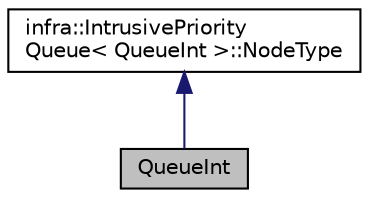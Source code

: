 digraph "QueueInt"
{
 // INTERACTIVE_SVG=YES
  edge [fontname="Helvetica",fontsize="10",labelfontname="Helvetica",labelfontsize="10"];
  node [fontname="Helvetica",fontsize="10",shape=record];
  Node0 [label="QueueInt",height=0.2,width=0.4,color="black", fillcolor="grey75", style="filled", fontcolor="black"];
  Node1 -> Node0 [dir="back",color="midnightblue",fontsize="10",style="solid",fontname="Helvetica"];
  Node1 [label="infra::IntrusivePriority\lQueue\< QueueInt \>::NodeType",height=0.2,width=0.4,color="black", fillcolor="white", style="filled",URL="$db/dc9/classinfra_1_1detail_1_1_intrusive_priority_queue_node.html"];
}
